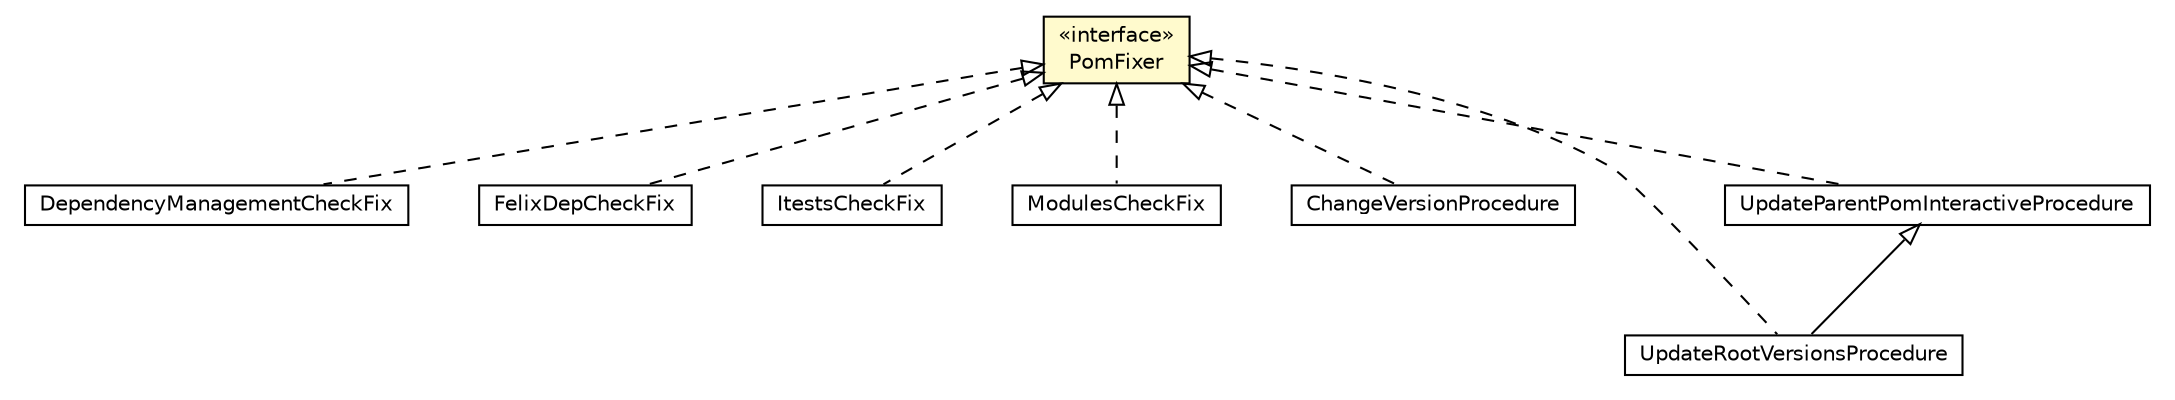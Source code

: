 #!/usr/local/bin/dot
#
# Class diagram 
# Generated by UMLGraph version R5_6-24-gf6e263 (http://www.umlgraph.org/)
#

digraph G {
	edge [fontname="Helvetica",fontsize=10,labelfontname="Helvetica",labelfontsize=10];
	node [fontname="Helvetica",fontsize=10,shape=plaintext];
	nodesep=0.25;
	ranksep=0.5;
	// org.universAAL.support.directives.checks.DependencyManagementCheckFix
	c6236901 [label=<<table title="org.universAAL.support.directives.checks.DependencyManagementCheckFix" border="0" cellborder="1" cellspacing="0" cellpadding="2" port="p" href="../checks/DependencyManagementCheckFix.html">
		<tr><td><table border="0" cellspacing="0" cellpadding="1">
<tr><td align="center" balign="center"> DependencyManagementCheckFix </td></tr>
		</table></td></tr>
		</table>>, URL="../checks/DependencyManagementCheckFix.html", fontname="Helvetica", fontcolor="black", fontsize=10.0];
	// org.universAAL.support.directives.checks.FelixDepCheckFix
	c6236902 [label=<<table title="org.universAAL.support.directives.checks.FelixDepCheckFix" border="0" cellborder="1" cellspacing="0" cellpadding="2" port="p" href="../checks/FelixDepCheckFix.html">
		<tr><td><table border="0" cellspacing="0" cellpadding="1">
<tr><td align="center" balign="center"> FelixDepCheckFix </td></tr>
		</table></td></tr>
		</table>>, URL="../checks/FelixDepCheckFix.html", fontname="Helvetica", fontcolor="black", fontsize=10.0];
	// org.universAAL.support.directives.checks.ItestsCheckFix
	c6236903 [label=<<table title="org.universAAL.support.directives.checks.ItestsCheckFix" border="0" cellborder="1" cellspacing="0" cellpadding="2" port="p" href="../checks/ItestsCheckFix.html">
		<tr><td><table border="0" cellspacing="0" cellpadding="1">
<tr><td align="center" balign="center"> ItestsCheckFix </td></tr>
		</table></td></tr>
		</table>>, URL="../checks/ItestsCheckFix.html", fontname="Helvetica", fontcolor="black", fontsize=10.0];
	// org.universAAL.support.directives.checks.ModulesCheckFix
	c6236904 [label=<<table title="org.universAAL.support.directives.checks.ModulesCheckFix" border="0" cellborder="1" cellspacing="0" cellpadding="2" port="p" href="../checks/ModulesCheckFix.html">
		<tr><td><table border="0" cellspacing="0" cellpadding="1">
<tr><td align="center" balign="center"> ModulesCheckFix </td></tr>
		</table></td></tr>
		</table>>, URL="../checks/ModulesCheckFix.html", fontname="Helvetica", fontcolor="black", fontsize=10.0];
	// org.universAAL.support.directives.procedures.ChangeVersionProcedure
	c6236914 [label=<<table title="org.universAAL.support.directives.procedures.ChangeVersionProcedure" border="0" cellborder="1" cellspacing="0" cellpadding="2" port="p" href="../procedures/ChangeVersionProcedure.html">
		<tr><td><table border="0" cellspacing="0" cellpadding="1">
<tr><td align="center" balign="center"> ChangeVersionProcedure </td></tr>
		</table></td></tr>
		</table>>, URL="../procedures/ChangeVersionProcedure.html", fontname="Helvetica", fontcolor="black", fontsize=10.0];
	// org.universAAL.support.directives.procedures.UpdateRootVersionsProcedure
	c6236915 [label=<<table title="org.universAAL.support.directives.procedures.UpdateRootVersionsProcedure" border="0" cellborder="1" cellspacing="0" cellpadding="2" port="p" href="../procedures/UpdateRootVersionsProcedure.html">
		<tr><td><table border="0" cellspacing="0" cellpadding="1">
<tr><td align="center" balign="center"> UpdateRootVersionsProcedure </td></tr>
		</table></td></tr>
		</table>>, URL="../procedures/UpdateRootVersionsProcedure.html", fontname="Helvetica", fontcolor="black", fontsize=10.0];
	// org.universAAL.support.directives.procedures.UpdateParentPomInteractiveProcedure
	c6236916 [label=<<table title="org.universAAL.support.directives.procedures.UpdateParentPomInteractiveProcedure" border="0" cellborder="1" cellspacing="0" cellpadding="2" port="p" href="../procedures/UpdateParentPomInteractiveProcedure.html">
		<tr><td><table border="0" cellspacing="0" cellpadding="1">
<tr><td align="center" balign="center"> UpdateParentPomInteractiveProcedure </td></tr>
		</table></td></tr>
		</table>>, URL="../procedures/UpdateParentPomInteractiveProcedure.html", fontname="Helvetica", fontcolor="black", fontsize=10.0];
	// org.universAAL.support.directives.util.PomFixer
	c6236936 [label=<<table title="org.universAAL.support.directives.util.PomFixer" border="0" cellborder="1" cellspacing="0" cellpadding="2" port="p" bgcolor="lemonChiffon" href="./PomFixer.html">
		<tr><td><table border="0" cellspacing="0" cellpadding="1">
<tr><td align="center" balign="center"> &#171;interface&#187; </td></tr>
<tr><td align="center" balign="center"> PomFixer </td></tr>
		</table></td></tr>
		</table>>, URL="./PomFixer.html", fontname="Helvetica", fontcolor="black", fontsize=10.0];
	//org.universAAL.support.directives.checks.DependencyManagementCheckFix implements org.universAAL.support.directives.util.PomFixer
	c6236936:p -> c6236901:p [dir=back,arrowtail=empty,style=dashed];
	//org.universAAL.support.directives.checks.FelixDepCheckFix implements org.universAAL.support.directives.util.PomFixer
	c6236936:p -> c6236902:p [dir=back,arrowtail=empty,style=dashed];
	//org.universAAL.support.directives.checks.ItestsCheckFix implements org.universAAL.support.directives.util.PomFixer
	c6236936:p -> c6236903:p [dir=back,arrowtail=empty,style=dashed];
	//org.universAAL.support.directives.checks.ModulesCheckFix implements org.universAAL.support.directives.util.PomFixer
	c6236936:p -> c6236904:p [dir=back,arrowtail=empty,style=dashed];
	//org.universAAL.support.directives.procedures.ChangeVersionProcedure implements org.universAAL.support.directives.util.PomFixer
	c6236936:p -> c6236914:p [dir=back,arrowtail=empty,style=dashed];
	//org.universAAL.support.directives.procedures.UpdateRootVersionsProcedure extends org.universAAL.support.directives.procedures.UpdateParentPomInteractiveProcedure
	c6236916:p -> c6236915:p [dir=back,arrowtail=empty];
	//org.universAAL.support.directives.procedures.UpdateRootVersionsProcedure implements org.universAAL.support.directives.util.PomFixer
	c6236936:p -> c6236915:p [dir=back,arrowtail=empty,style=dashed];
	//org.universAAL.support.directives.procedures.UpdateParentPomInteractiveProcedure implements org.universAAL.support.directives.util.PomFixer
	c6236936:p -> c6236916:p [dir=back,arrowtail=empty,style=dashed];
}

